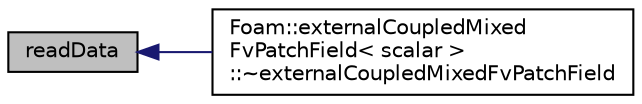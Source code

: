 digraph "readData"
{
  bgcolor="transparent";
  edge [fontname="Helvetica",fontsize="10",labelfontname="Helvetica",labelfontsize="10"];
  node [fontname="Helvetica",fontsize="10",shape=record];
  rankdir="LR";
  Node17 [label="readData",height=0.2,width=0.4,color="black", fillcolor="grey75", style="filled", fontcolor="black"];
  Node17 -> Node18 [dir="back",color="midnightblue",fontsize="10",style="solid",fontname="Helvetica"];
  Node18 [label="Foam::externalCoupledMixed\lFvPatchField\< scalar \>\l::~externalCoupledMixedFvPatchField",height=0.2,width=0.4,color="black",URL="$a22877.html#a0fb57214a16e74f6f295fd36f95ad107",tooltip="Destructor. "];
}
